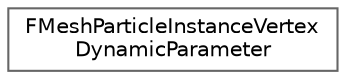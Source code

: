 digraph "Graphical Class Hierarchy"
{
 // INTERACTIVE_SVG=YES
 // LATEX_PDF_SIZE
  bgcolor="transparent";
  edge [fontname=Helvetica,fontsize=10,labelfontname=Helvetica,labelfontsize=10];
  node [fontname=Helvetica,fontsize=10,shape=box,height=0.2,width=0.4];
  rankdir="LR";
  Node0 [id="Node000000",label="FMeshParticleInstanceVertex\lDynamicParameter",height=0.2,width=0.4,color="grey40", fillcolor="white", style="filled",URL="$d5/db3/structFMeshParticleInstanceVertexDynamicParameter.html",tooltip=" "];
}
